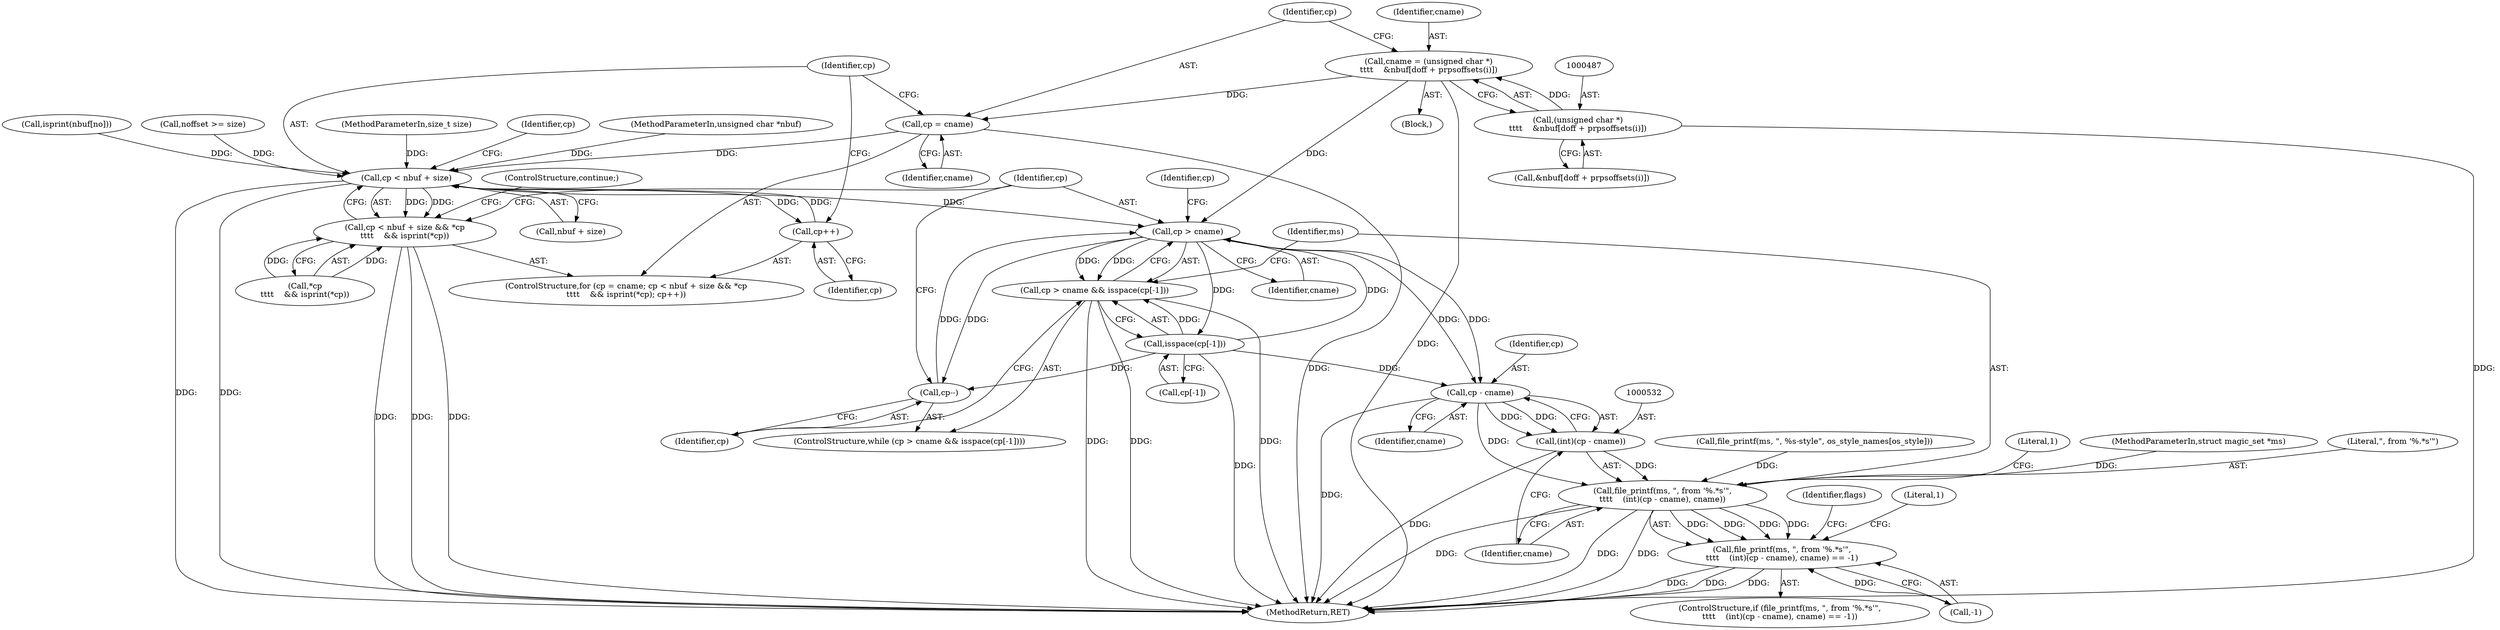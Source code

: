 digraph "0_file_2858eaf99f6cc5aae129bcbf1e24ad160240185f@integer" {
"1000484" [label="(Call,cname = (unsigned char *)\n\t\t\t\t    &nbuf[doff + prpsoffsets(i)])"];
"1000486" [label="(Call,(unsigned char *)\n\t\t\t\t    &nbuf[doff + prpsoffsets(i)])"];
"1000496" [label="(Call,cp = cname)"];
"1000500" [label="(Call,cp < nbuf + size)"];
"1000499" [label="(Call,cp < nbuf + size && *cp\n\t\t\t\t    && isprint(*cp))"];
"1000511" [label="(Call,cp++)"];
"1000516" [label="(Call,cp > cname)"];
"1000515" [label="(Call,cp > cname && isspace(cp[-1]))"];
"1000519" [label="(Call,isspace(cp[-1]))"];
"1000524" [label="(Call,cp--)"];
"1000533" [label="(Call,cp - cname)"];
"1000531" [label="(Call,(int)(cp - cname))"];
"1000528" [label="(Call,file_printf(ms, \", from '%.*s'\",\n\t\t\t\t    (int)(cp - cname), cname))"];
"1000527" [label="(Call,file_printf(ms, \", from '%.*s'\",\n\t\t\t\t    (int)(cp - cname), cname) == -1)"];
"1000514" [label="(ControlStructure,while (cp > cname && isspace(cp[-1])))"];
"1000498" [label="(Identifier,cname)"];
"1000499" [label="(Call,cp < nbuf + size && *cp\n\t\t\t\t    && isprint(*cp))"];
"1000533" [label="(Call,cp - cname)"];
"1000520" [label="(Call,cp[-1])"];
"1000540" [label="(Literal,1)"];
"1000484" [label="(Call,cname = (unsigned char *)\n\t\t\t\t    &nbuf[doff + prpsoffsets(i)])"];
"1000486" [label="(Call,(unsigned char *)\n\t\t\t\t    &nbuf[doff + prpsoffsets(i)])"];
"1000119" [label="(MethodParameterIn,size_t size)"];
"1000515" [label="(Call,cp > cname && isspace(cp[-1]))"];
"1000500" [label="(Call,cp < nbuf + size)"];
"1000531" [label="(Call,(int)(cp - cname))"];
"1000507" [label="(Identifier,cp)"];
"1000519" [label="(Call,isspace(cp[-1]))"];
"1000485" [label="(Identifier,cname)"];
"1000526" [label="(ControlStructure,if (file_printf(ms, \", from '%.*s'\",\n\t\t\t\t    (int)(cp - cname), cname) == -1))"];
"1000512" [label="(Identifier,cp)"];
"1000535" [label="(Identifier,cname)"];
"1000524" [label="(Call,cp--)"];
"1000502" [label="(Call,nbuf + size)"];
"1000501" [label="(Identifier,cp)"];
"1000525" [label="(Identifier,cp)"];
"1000534" [label="(Identifier,cp)"];
"1000111" [label="(MethodParameterIn,unsigned char *nbuf)"];
"1000488" [label="(Call,&nbuf[doff + prpsoffsets(i)])"];
"1000538" [label="(Literal,1)"];
"1000551" [label="(MethodReturn,RET)"];
"1000110" [label="(MethodParameterIn,struct magic_set *ms)"];
"1000495" [label="(ControlStructure,for (cp = cname; cp < nbuf + size && *cp\n\t\t\t\t    && isprint(*cp); cp++))"];
"1000516" [label="(Call,cp > cname)"];
"1000527" [label="(Call,file_printf(ms, \", from '%.*s'\",\n\t\t\t\t    (int)(cp - cname), cname) == -1)"];
"1000521" [label="(Identifier,cp)"];
"1000517" [label="(Identifier,cp)"];
"1000528" [label="(Call,file_printf(ms, \", from '%.*s'\",\n\t\t\t\t    (int)(cp - cname), cname))"];
"1000530" [label="(Literal,\", from '%.*s'\")"];
"1000511" [label="(Call,cp++)"];
"1000496" [label="(Call,cp = cname)"];
"1000513" [label="(ControlStructure,continue;)"];
"1000475" [label="(Call,isprint(nbuf[no]))"];
"1000364" [label="(Block,)"];
"1000543" [label="(Identifier,flags)"];
"1000529" [label="(Identifier,ms)"];
"1000505" [label="(Call,*cp\n\t\t\t\t    && isprint(*cp))"];
"1000497" [label="(Identifier,cp)"];
"1000216" [label="(Call,file_printf(ms, \", %s-style\", os_style_names[os_style]))"];
"1000396" [label="(Call,noffset >= size)"];
"1000537" [label="(Call,-1)"];
"1000518" [label="(Identifier,cname)"];
"1000536" [label="(Identifier,cname)"];
"1000484" -> "1000364"  [label="AST: "];
"1000484" -> "1000486"  [label="CFG: "];
"1000485" -> "1000484"  [label="AST: "];
"1000486" -> "1000484"  [label="AST: "];
"1000497" -> "1000484"  [label="CFG: "];
"1000484" -> "1000551"  [label="DDG: "];
"1000486" -> "1000484"  [label="DDG: "];
"1000484" -> "1000496"  [label="DDG: "];
"1000484" -> "1000516"  [label="DDG: "];
"1000486" -> "1000488"  [label="CFG: "];
"1000487" -> "1000486"  [label="AST: "];
"1000488" -> "1000486"  [label="AST: "];
"1000486" -> "1000551"  [label="DDG: "];
"1000496" -> "1000495"  [label="AST: "];
"1000496" -> "1000498"  [label="CFG: "];
"1000497" -> "1000496"  [label="AST: "];
"1000498" -> "1000496"  [label="AST: "];
"1000501" -> "1000496"  [label="CFG: "];
"1000496" -> "1000551"  [label="DDG: "];
"1000496" -> "1000500"  [label="DDG: "];
"1000500" -> "1000499"  [label="AST: "];
"1000500" -> "1000502"  [label="CFG: "];
"1000501" -> "1000500"  [label="AST: "];
"1000502" -> "1000500"  [label="AST: "];
"1000507" -> "1000500"  [label="CFG: "];
"1000499" -> "1000500"  [label="CFG: "];
"1000500" -> "1000551"  [label="DDG: "];
"1000500" -> "1000551"  [label="DDG: "];
"1000500" -> "1000499"  [label="DDG: "];
"1000500" -> "1000499"  [label="DDG: "];
"1000511" -> "1000500"  [label="DDG: "];
"1000475" -> "1000500"  [label="DDG: "];
"1000111" -> "1000500"  [label="DDG: "];
"1000396" -> "1000500"  [label="DDG: "];
"1000119" -> "1000500"  [label="DDG: "];
"1000500" -> "1000511"  [label="DDG: "];
"1000500" -> "1000516"  [label="DDG: "];
"1000499" -> "1000495"  [label="AST: "];
"1000499" -> "1000505"  [label="CFG: "];
"1000505" -> "1000499"  [label="AST: "];
"1000513" -> "1000499"  [label="CFG: "];
"1000517" -> "1000499"  [label="CFG: "];
"1000499" -> "1000551"  [label="DDG: "];
"1000499" -> "1000551"  [label="DDG: "];
"1000499" -> "1000551"  [label="DDG: "];
"1000505" -> "1000499"  [label="DDG: "];
"1000505" -> "1000499"  [label="DDG: "];
"1000511" -> "1000495"  [label="AST: "];
"1000511" -> "1000512"  [label="CFG: "];
"1000512" -> "1000511"  [label="AST: "];
"1000501" -> "1000511"  [label="CFG: "];
"1000516" -> "1000515"  [label="AST: "];
"1000516" -> "1000518"  [label="CFG: "];
"1000517" -> "1000516"  [label="AST: "];
"1000518" -> "1000516"  [label="AST: "];
"1000521" -> "1000516"  [label="CFG: "];
"1000515" -> "1000516"  [label="CFG: "];
"1000516" -> "1000515"  [label="DDG: "];
"1000516" -> "1000515"  [label="DDG: "];
"1000524" -> "1000516"  [label="DDG: "];
"1000519" -> "1000516"  [label="DDG: "];
"1000516" -> "1000519"  [label="DDG: "];
"1000516" -> "1000524"  [label="DDG: "];
"1000516" -> "1000533"  [label="DDG: "];
"1000516" -> "1000533"  [label="DDG: "];
"1000515" -> "1000514"  [label="AST: "];
"1000515" -> "1000519"  [label="CFG: "];
"1000519" -> "1000515"  [label="AST: "];
"1000525" -> "1000515"  [label="CFG: "];
"1000529" -> "1000515"  [label="CFG: "];
"1000515" -> "1000551"  [label="DDG: "];
"1000515" -> "1000551"  [label="DDG: "];
"1000515" -> "1000551"  [label="DDG: "];
"1000519" -> "1000515"  [label="DDG: "];
"1000519" -> "1000520"  [label="CFG: "];
"1000520" -> "1000519"  [label="AST: "];
"1000519" -> "1000551"  [label="DDG: "];
"1000519" -> "1000524"  [label="DDG: "];
"1000519" -> "1000533"  [label="DDG: "];
"1000524" -> "1000514"  [label="AST: "];
"1000524" -> "1000525"  [label="CFG: "];
"1000525" -> "1000524"  [label="AST: "];
"1000517" -> "1000524"  [label="CFG: "];
"1000533" -> "1000531"  [label="AST: "];
"1000533" -> "1000535"  [label="CFG: "];
"1000534" -> "1000533"  [label="AST: "];
"1000535" -> "1000533"  [label="AST: "];
"1000531" -> "1000533"  [label="CFG: "];
"1000533" -> "1000551"  [label="DDG: "];
"1000533" -> "1000531"  [label="DDG: "];
"1000533" -> "1000531"  [label="DDG: "];
"1000533" -> "1000528"  [label="DDG: "];
"1000531" -> "1000528"  [label="AST: "];
"1000532" -> "1000531"  [label="AST: "];
"1000536" -> "1000531"  [label="CFG: "];
"1000531" -> "1000551"  [label="DDG: "];
"1000531" -> "1000528"  [label="DDG: "];
"1000528" -> "1000527"  [label="AST: "];
"1000528" -> "1000536"  [label="CFG: "];
"1000529" -> "1000528"  [label="AST: "];
"1000530" -> "1000528"  [label="AST: "];
"1000536" -> "1000528"  [label="AST: "];
"1000538" -> "1000528"  [label="CFG: "];
"1000528" -> "1000551"  [label="DDG: "];
"1000528" -> "1000551"  [label="DDG: "];
"1000528" -> "1000551"  [label="DDG: "];
"1000528" -> "1000527"  [label="DDG: "];
"1000528" -> "1000527"  [label="DDG: "];
"1000528" -> "1000527"  [label="DDG: "];
"1000528" -> "1000527"  [label="DDG: "];
"1000216" -> "1000528"  [label="DDG: "];
"1000110" -> "1000528"  [label="DDG: "];
"1000527" -> "1000526"  [label="AST: "];
"1000527" -> "1000537"  [label="CFG: "];
"1000537" -> "1000527"  [label="AST: "];
"1000540" -> "1000527"  [label="CFG: "];
"1000543" -> "1000527"  [label="CFG: "];
"1000527" -> "1000551"  [label="DDG: "];
"1000527" -> "1000551"  [label="DDG: "];
"1000527" -> "1000551"  [label="DDG: "];
"1000537" -> "1000527"  [label="DDG: "];
}
